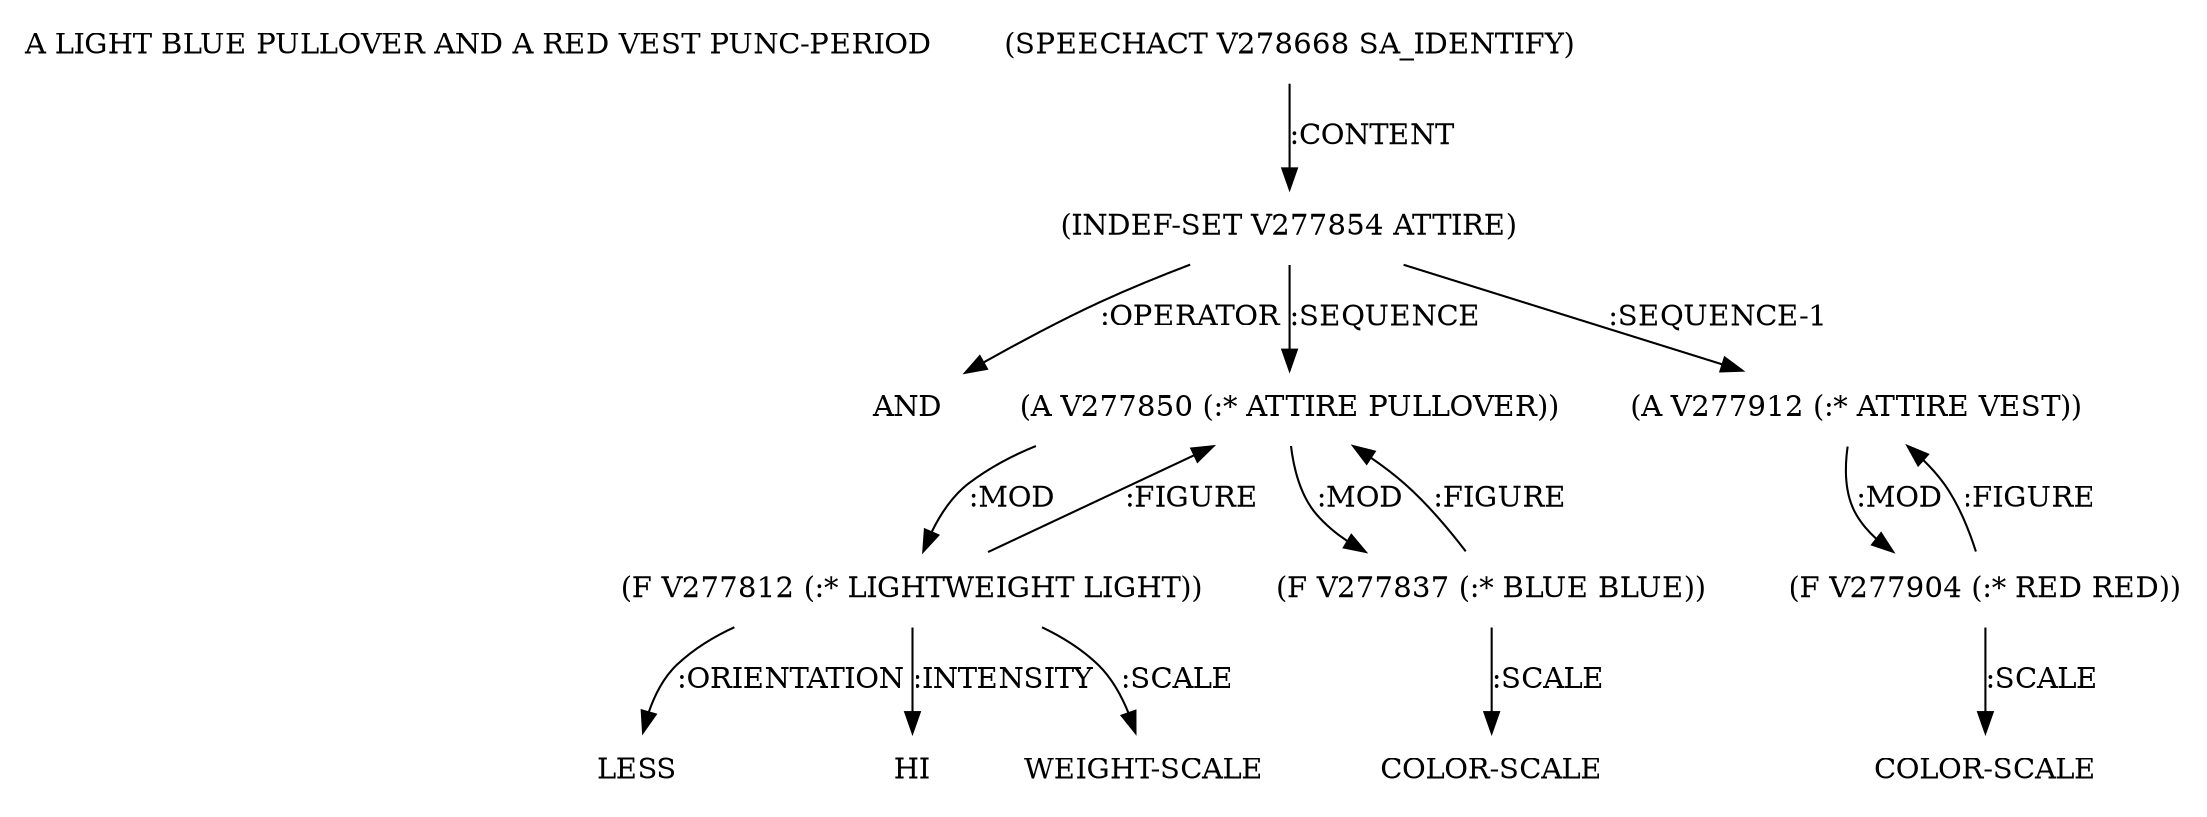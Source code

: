 digraph Terms {
  node [shape=none]
  "A LIGHT BLUE PULLOVER AND A RED VEST PUNC-PERIOD"
  "V278668" [label="(SPEECHACT V278668 SA_IDENTIFY)"]
  "V278668" -> "V277854" [label=":CONTENT"]
  "V277854" [label="(INDEF-SET V277854 ATTIRE)"]
  "V277854" -> "NT279372" [label=":OPERATOR"]
  "NT279372" [label="AND"]
  "V277854" -> "V277850" [label=":SEQUENCE"]
  "V277854" -> "V277912" [label=":SEQUENCE-1"]
  "V277850" [label="(A V277850 (:* ATTIRE PULLOVER))"]
  "V277850" -> "V277812" [label=":MOD"]
  "V277850" -> "V277837" [label=":MOD"]
  "V277812" [label="(F V277812 (:* LIGHTWEIGHT LIGHT))"]
  "V277812" -> "NT279373" [label=":ORIENTATION"]
  "NT279373" [label="LESS"]
  "V277812" -> "NT279374" [label=":INTENSITY"]
  "NT279374" [label="HI"]
  "V277812" -> "V277850" [label=":FIGURE"]
  "V277812" -> "NT279375" [label=":SCALE"]
  "NT279375" [label="WEIGHT-SCALE"]
  "V277837" [label="(F V277837 (:* BLUE BLUE))"]
  "V277837" -> "V277850" [label=":FIGURE"]
  "V277837" -> "NT279376" [label=":SCALE"]
  "NT279376" [label="COLOR-SCALE"]
  "V277912" [label="(A V277912 (:* ATTIRE VEST))"]
  "V277912" -> "V277904" [label=":MOD"]
  "V277904" [label="(F V277904 (:* RED RED))"]
  "V277904" -> "V277912" [label=":FIGURE"]
  "V277904" -> "NT279377" [label=":SCALE"]
  "NT279377" [label="COLOR-SCALE"]
}
